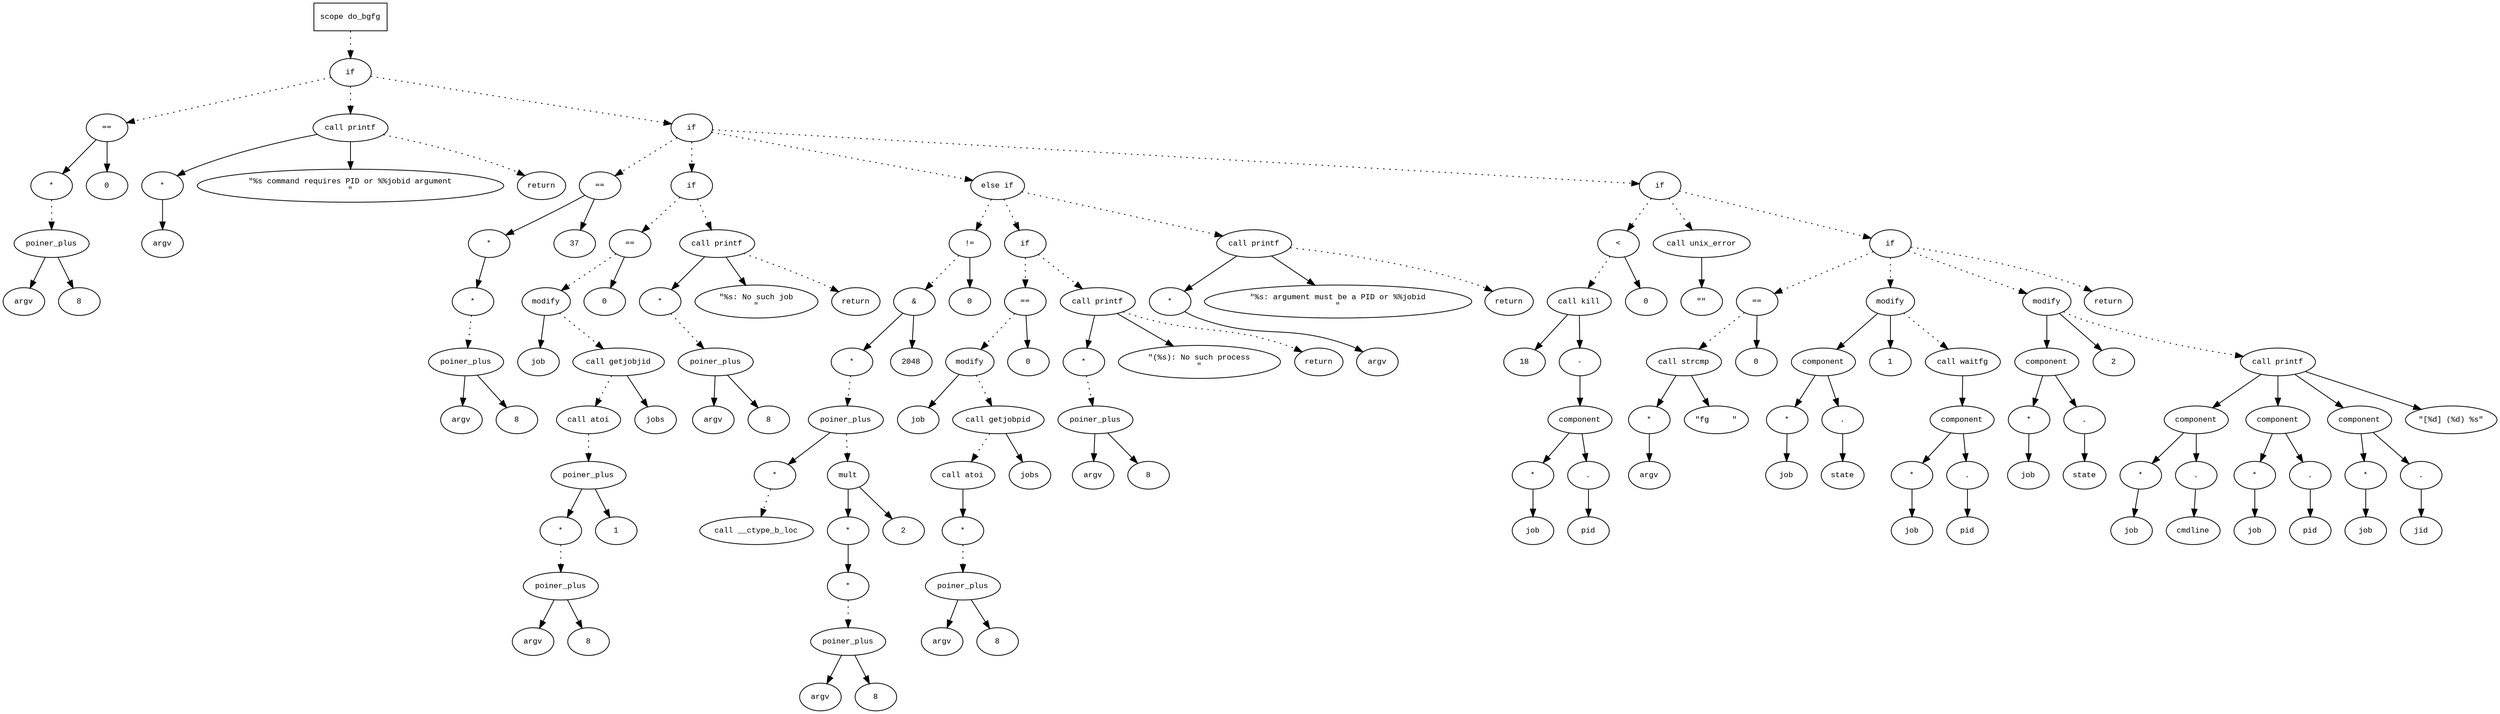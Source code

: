 digraph AST {
  graph [fontname="Times New Roman",fontsize=10];
  node  [fontname="Courier New",fontsize=10];
  edge  [fontname="Times New Roman",fontsize=10];

  node1 [label="scope do_bgfg",shape=box];
  node2 [label="if",shape=ellipse];
  node1 -> node2 [style=dotted];
  node3 [label="==",shape=ellipse];
  node4 [label="*",shape=ellipse];
  node5 [label="poiner_plus",shape=ellipse];
  node6 [label="argv",shape=ellipse];
  node5 -> node6;
  node7 [label="8",shape=ellipse];
  node5 -> node7;
  node4 -> node5 [style=dotted];
  node3 -> node4;
  node8 [label="0",shape=ellipse];
  node3 -> node8;
  node2 -> node3 [style=dotted];
  node9 [label="call printf",shape=ellipse];
  node10 [label="*",shape=ellipse];
  node11 [label="argv",shape=ellipse];
  node10 -> node11;
  node9 -> node10;
  node12 [label="\"%s command requires PID or %%jobid argument
\"",shape=ellipse];
  node9 -> node12;
  node2 -> node9 [style=dotted];
  node13 [label="return",shape=ellipse];
  node9 -> node13 [style=dotted];
  node14 [label="if",shape=ellipse];
  node2 -> node14 [style=dotted];
  node15 [label="==",shape=ellipse];
  node16 [label="*",shape=ellipse];
  node17 [label="*",shape=ellipse];
  node18 [label="poiner_plus",shape=ellipse];
  node19 [label="argv",shape=ellipse];
  node18 -> node19;
  node20 [label="8",shape=ellipse];
  node18 -> node20;
  node17 -> node18 [style=dotted];
  node16 -> node17;
  node15 -> node16;
  node21 [label="37",shape=ellipse];
  node15 -> node21;
  node14 -> node15 [style=dotted];
  node22 [label="if",shape=ellipse];
  node14 -> node22 [style=dotted];
  node23 [label="==",shape=ellipse];
  node24 [label="modify",shape=ellipse];
  node25 [label="job",shape=ellipse];
  node24 -> node25;
  node26 [label="call getjobjid",shape=ellipse];
  node27 [label="call atoi",shape=ellipse];
  node28 [label="poiner_plus",shape=ellipse];
  node29 [label="*",shape=ellipse];
  node30 [label="poiner_plus",shape=ellipse];
  node31 [label="argv",shape=ellipse];
  node30 -> node31;
  node32 [label="8",shape=ellipse];
  node30 -> node32;
  node29 -> node30 [style=dotted];
  node28 -> node29;
  node33 [label="1",shape=ellipse];
  node28 -> node33;
  node27 -> node28 [style=dotted];
  node26 -> node27 [style=dotted];
  node34 [label="jobs",shape=ellipse];
  node26 -> node34;
  node24 -> node26 [style=dotted];
  node23 -> node24 [style=dotted];
  node35 [label="0",shape=ellipse];
  node23 -> node35;
  node22 -> node23 [style=dotted];
  node36 [label="call printf",shape=ellipse];
  node37 [label="*",shape=ellipse];
  node38 [label="poiner_plus",shape=ellipse];
  node39 [label="argv",shape=ellipse];
  node38 -> node39;
  node40 [label="8",shape=ellipse];
  node38 -> node40;
  node37 -> node38 [style=dotted];
  node36 -> node37;
  node41 [label="\"%s: No such job
\"",shape=ellipse];
  node36 -> node41;
  node22 -> node36 [style=dotted];
  node42 [label="return",shape=ellipse];
  node36 -> node42 [style=dotted];
  node43 [label="else if",shape=ellipse];
  node14 -> node43 [style=dotted];
  node44 [label="!=",shape=ellipse];
  node45 [label="&",shape=ellipse];
  node46 [label="*",shape=ellipse];
  node47 [label="poiner_plus",shape=ellipse];
  node48 [label="*",shape=ellipse];
  node49 [label="call __ctype_b_loc",shape=ellipse];
  node48 -> node49 [style=dotted];
  node47 -> node48;
  node50 [label="mult",shape=ellipse];
  node51 [label="*",shape=ellipse];
  node52 [label="*",shape=ellipse];
  node53 [label="poiner_plus",shape=ellipse];
  node54 [label="argv",shape=ellipse];
  node53 -> node54;
  node55 [label="8",shape=ellipse];
  node53 -> node55;
  node52 -> node53 [style=dotted];
  node51 -> node52;
  node50 -> node51;
  node56 [label="2",shape=ellipse];
  node50 -> node56;
  node47 -> node50 [style=dotted];
  node46 -> node47 [style=dotted];
  node45 -> node46;
  node57 [label="2048",shape=ellipse];
  node45 -> node57;
  node44 -> node45 [style=dotted];
  node58 [label="0",shape=ellipse];
  node44 -> node58;
  node43 -> node44 [style=dotted];
  node59 [label="if",shape=ellipse];
  node43 -> node59 [style=dotted];
  node60 [label="==",shape=ellipse];
  node61 [label="modify",shape=ellipse];
  node62 [label="job",shape=ellipse];
  node61 -> node62;
  node63 [label="call getjobpid",shape=ellipse];
  node64 [label="call atoi",shape=ellipse];
  node65 [label="*",shape=ellipse];
  node66 [label="poiner_plus",shape=ellipse];
  node67 [label="argv",shape=ellipse];
  node66 -> node67;
  node68 [label="8",shape=ellipse];
  node66 -> node68;
  node65 -> node66 [style=dotted];
  node64 -> node65;
  node63 -> node64 [style=dotted];
  node69 [label="jobs",shape=ellipse];
  node63 -> node69;
  node61 -> node63 [style=dotted];
  node60 -> node61 [style=dotted];
  node70 [label="0",shape=ellipse];
  node60 -> node70;
  node59 -> node60 [style=dotted];
  node71 [label="call printf",shape=ellipse];
  node72 [label="*",shape=ellipse];
  node73 [label="poiner_plus",shape=ellipse];
  node74 [label="argv",shape=ellipse];
  node73 -> node74;
  node75 [label="8",shape=ellipse];
  node73 -> node75;
  node72 -> node73 [style=dotted];
  node71 -> node72;
  node76 [label="\"(%s): No such process
\"",shape=ellipse];
  node71 -> node76;
  node59 -> node71 [style=dotted];
  node77 [label="return",shape=ellipse];
  node71 -> node77 [style=dotted];
  node78 [label="call printf",shape=ellipse];
  node79 [label="*",shape=ellipse];
  node80 [label="argv",shape=ellipse];
  node79 -> node80;
  node78 -> node79;
  node81 [label="\"%s: argument must be a PID or %%jobid
\"",shape=ellipse];
  node78 -> node81;
  node43 -> node78 [style=dotted];
  node82 [label="return",shape=ellipse];
  node78 -> node82 [style=dotted];
  node83 [label="if",shape=ellipse];
  node14 -> node83 [style=dotted];
  node84 [label="<",shape=ellipse];
  node85 [label="call kill",shape=ellipse];
  node86 [label="18",shape=ellipse];
  node85 -> node86;
  node87 [label="-",shape=ellipse];
  node88 [label="component",shape=ellipse];
  node87 -> node88;
  node89 [label="*",shape=ellipse];
  node90 [label="job",shape=ellipse];
  node89 -> node90;
  node88 -> node89;
  node91 [label=".",shape=ellipse];
  node88 -> node91;
  node92 [label="pid",shape=ellipse];
  node91 -> node92;
  node85 -> node87;
  node84 -> node85 [style=dotted];
  node93 [label="0",shape=ellipse];
  node84 -> node93;
  node83 -> node84 [style=dotted];
  node94 [label="call unix_error",shape=ellipse];
  node95 [label="\"\"",shape=ellipse];
  node94 -> node95;
  node83 -> node94 [style=dotted];
  node96 [label="if",shape=ellipse];
  node83 -> node96 [style=dotted];
  node97 [label="==",shape=ellipse];
  node98 [label="call strcmp",shape=ellipse];
  node99 [label="*",shape=ellipse];
  node100 [label="argv",shape=ellipse];
  node99 -> node100;
  node98 -> node99;
  node101 [label="\"fg     \"",shape=ellipse];
  node98 -> node101;
  node97 -> node98 [style=dotted];
  node102 [label="0",shape=ellipse];
  node97 -> node102;
  node96 -> node97 [style=dotted];
  node103 [label="modify",shape=ellipse];
  node104 [label="component",shape=ellipse];
  node103 -> node104;
  node105 [label="*",shape=ellipse];
  node106 [label="job",shape=ellipse];
  node105 -> node106;
  node104 -> node105;
  node107 [label=".",shape=ellipse];
  node104 -> node107;
  node108 [label="state",shape=ellipse];
  node107 -> node108;
  node109 [label="1",shape=ellipse];
  node103 -> node109;
  node96 -> node103 [style=dotted];
  node110 [label="call waitfg",shape=ellipse];
  node111 [label="component",shape=ellipse];
  node110 -> node111;
  node112 [label="*",shape=ellipse];
  node113 [label="job",shape=ellipse];
  node112 -> node113;
  node111 -> node112;
  node114 [label=".",shape=ellipse];
  node111 -> node114;
  node115 [label="pid",shape=ellipse];
  node114 -> node115;
  node103 -> node110 [style=dotted];
  node116 [label="modify",shape=ellipse];
  node117 [label="component",shape=ellipse];
  node116 -> node117;
  node118 [label="*",shape=ellipse];
  node119 [label="job",shape=ellipse];
  node118 -> node119;
  node117 -> node118;
  node120 [label=".",shape=ellipse];
  node117 -> node120;
  node121 [label="state",shape=ellipse];
  node120 -> node121;
  node122 [label="2",shape=ellipse];
  node116 -> node122;
  node96 -> node116 [style=dotted];
  node123 [label="call printf",shape=ellipse];
  node124 [label="component",shape=ellipse];
  node123 -> node124;
  node125 [label="*",shape=ellipse];
  node126 [label="job",shape=ellipse];
  node125 -> node126;
  node124 -> node125;
  node127 [label=".",shape=ellipse];
  node124 -> node127;
  node128 [label="cmdline",shape=ellipse];
  node127 -> node128;
  node129 [label="component",shape=ellipse];
  node123 -> node129;
  node130 [label="*",shape=ellipse];
  node131 [label="job",shape=ellipse];
  node130 -> node131;
  node129 -> node130;
  node132 [label=".",shape=ellipse];
  node129 -> node132;
  node133 [label="pid",shape=ellipse];
  node132 -> node133;
  node134 [label="component",shape=ellipse];
  node123 -> node134;
  node135 [label="*",shape=ellipse];
  node136 [label="job",shape=ellipse];
  node135 -> node136;
  node134 -> node135;
  node137 [label=".",shape=ellipse];
  node134 -> node137;
  node138 [label="jid",shape=ellipse];
  node137 -> node138;
  node139 [label="\"[%d] (%d) %s\"",shape=ellipse];
  node123 -> node139;
  node116 -> node123 [style=dotted];
  node140 [label="return",shape=ellipse];
  node96 -> node140 [style=dotted];
} 